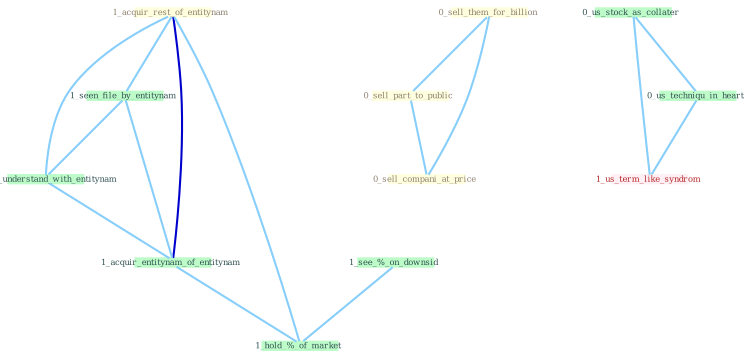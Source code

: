 Graph G{ 
    node
    [shape=polygon,style=filled,width=.5,height=.06,color="#BDFCC9",fixedsize=true,fontsize=4,
    fontcolor="#2f4f4f"];
    {node
    [color="#ffffe0", fontcolor="#8b7d6b"] "1_acquir_rest_of_entitynam " "0_sell_them_for_billion " "0_sell_part_to_public " "0_sell_compani_at_price "}
{node [color="#fff0f5", fontcolor="#b22222"] "1_us_term_like_syndrom "}
edge [color="#B0E2FF"];

	"1_acquir_rest_of_entitynam " -- "1_seen_file_by_entitynam " [w="1", color="#87cefa" ];
	"1_acquir_rest_of_entitynam " -- "1_seek_understand_with_entitynam " [w="1", color="#87cefa" ];
	"1_acquir_rest_of_entitynam " -- "1_acquir_entitynam_of_entitynam " [w="3", color="#0000cd" , len=0.6];
	"1_acquir_rest_of_entitynam " -- "1_hold_%_of_market " [w="1", color="#87cefa" ];
	"0_sell_them_for_billion " -- "0_sell_part_to_public " [w="1", color="#87cefa" ];
	"0_sell_them_for_billion " -- "0_sell_compani_at_price " [w="1", color="#87cefa" ];
	"0_sell_part_to_public " -- "0_sell_compani_at_price " [w="1", color="#87cefa" ];
	"1_seen_file_by_entitynam " -- "1_seek_understand_with_entitynam " [w="1", color="#87cefa" ];
	"1_seen_file_by_entitynam " -- "1_acquir_entitynam_of_entitynam " [w="1", color="#87cefa" ];
	"0_us_stock_as_collater " -- "0_us_techniqu_in_heart " [w="1", color="#87cefa" ];
	"0_us_stock_as_collater " -- "1_us_term_like_syndrom " [w="1", color="#87cefa" ];
	"1_seek_understand_with_entitynam " -- "1_acquir_entitynam_of_entitynam " [w="1", color="#87cefa" ];
	"1_acquir_entitynam_of_entitynam " -- "1_hold_%_of_market " [w="1", color="#87cefa" ];
	"0_us_techniqu_in_heart " -- "1_us_term_like_syndrom " [w="1", color="#87cefa" ];
	"1_see_%_on_downsid " -- "1_hold_%_of_market " [w="1", color="#87cefa" ];
}